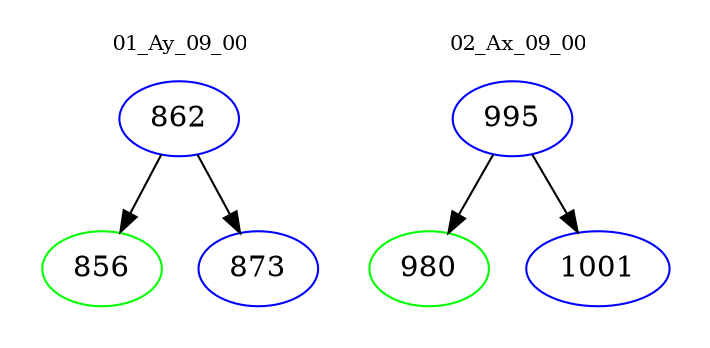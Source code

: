 digraph{
subgraph cluster_0 {
color = white
label = "01_Ay_09_00";
fontsize=10;
T0_862 [label="862", color="blue"]
T0_862 -> T0_856 [color="black"]
T0_856 [label="856", color="green"]
T0_862 -> T0_873 [color="black"]
T0_873 [label="873", color="blue"]
}
subgraph cluster_1 {
color = white
label = "02_Ax_09_00";
fontsize=10;
T1_995 [label="995", color="blue"]
T1_995 -> T1_980 [color="black"]
T1_980 [label="980", color="green"]
T1_995 -> T1_1001 [color="black"]
T1_1001 [label="1001", color="blue"]
}
}
